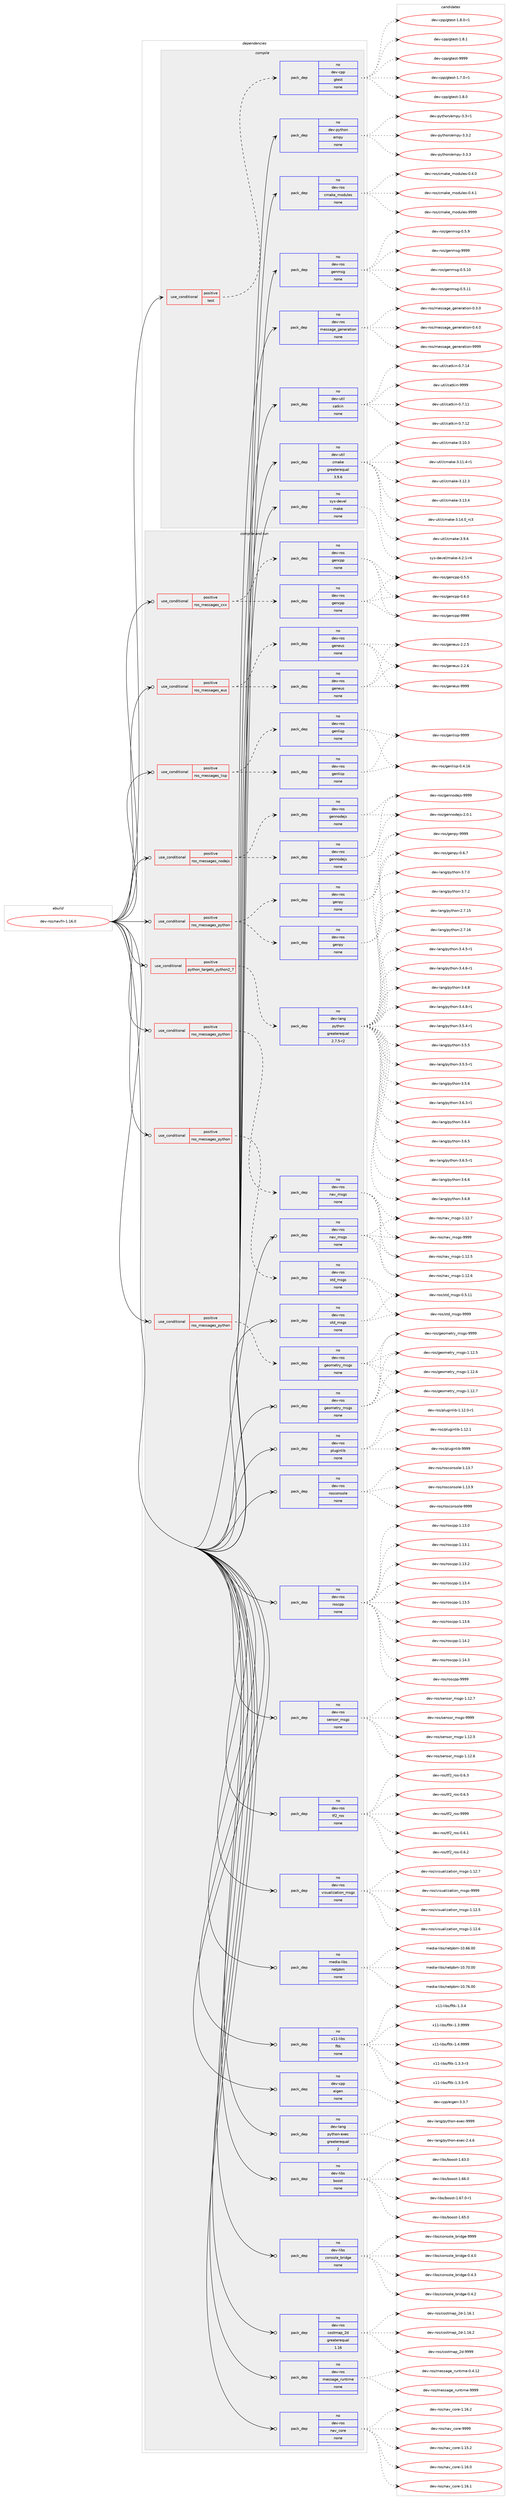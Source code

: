 digraph prolog {

# *************
# Graph options
# *************

newrank=true;
concentrate=true;
compound=true;
graph [rankdir=LR,fontname=Helvetica,fontsize=10,ranksep=1.5];#, ranksep=2.5, nodesep=0.2];
edge  [arrowhead=vee];
node  [fontname=Helvetica,fontsize=10];

# **********
# The ebuild
# **********

subgraph cluster_leftcol {
color=gray;
rank=same;
label=<<i>ebuild</i>>;
id [label="dev-ros/navfn-1.16.0", color=red, width=4, href="../dev-ros/navfn-1.16.0.svg"];
}

# ****************
# The dependencies
# ****************

subgraph cluster_midcol {
color=gray;
label=<<i>dependencies</i>>;
subgraph cluster_compile {
fillcolor="#eeeeee";
style=filled;
label=<<i>compile</i>>;
subgraph cond389137 {
dependency1460436 [label=<<TABLE BORDER="0" CELLBORDER="1" CELLSPACING="0" CELLPADDING="4"><TR><TD ROWSPAN="3" CELLPADDING="10">use_conditional</TD></TR><TR><TD>positive</TD></TR><TR><TD>test</TD></TR></TABLE>>, shape=none, color=red];
subgraph pack1047909 {
dependency1460437 [label=<<TABLE BORDER="0" CELLBORDER="1" CELLSPACING="0" CELLPADDING="4" WIDTH="220"><TR><TD ROWSPAN="6" CELLPADDING="30">pack_dep</TD></TR><TR><TD WIDTH="110">no</TD></TR><TR><TD>dev-cpp</TD></TR><TR><TD>gtest</TD></TR><TR><TD>none</TD></TR><TR><TD></TD></TR></TABLE>>, shape=none, color=blue];
}
dependency1460436:e -> dependency1460437:w [weight=20,style="dashed",arrowhead="vee"];
}
id:e -> dependency1460436:w [weight=20,style="solid",arrowhead="vee"];
subgraph pack1047910 {
dependency1460438 [label=<<TABLE BORDER="0" CELLBORDER="1" CELLSPACING="0" CELLPADDING="4" WIDTH="220"><TR><TD ROWSPAN="6" CELLPADDING="30">pack_dep</TD></TR><TR><TD WIDTH="110">no</TD></TR><TR><TD>dev-python</TD></TR><TR><TD>empy</TD></TR><TR><TD>none</TD></TR><TR><TD></TD></TR></TABLE>>, shape=none, color=blue];
}
id:e -> dependency1460438:w [weight=20,style="solid",arrowhead="vee"];
subgraph pack1047911 {
dependency1460439 [label=<<TABLE BORDER="0" CELLBORDER="1" CELLSPACING="0" CELLPADDING="4" WIDTH="220"><TR><TD ROWSPAN="6" CELLPADDING="30">pack_dep</TD></TR><TR><TD WIDTH="110">no</TD></TR><TR><TD>dev-ros</TD></TR><TR><TD>cmake_modules</TD></TR><TR><TD>none</TD></TR><TR><TD></TD></TR></TABLE>>, shape=none, color=blue];
}
id:e -> dependency1460439:w [weight=20,style="solid",arrowhead="vee"];
subgraph pack1047912 {
dependency1460440 [label=<<TABLE BORDER="0" CELLBORDER="1" CELLSPACING="0" CELLPADDING="4" WIDTH="220"><TR><TD ROWSPAN="6" CELLPADDING="30">pack_dep</TD></TR><TR><TD WIDTH="110">no</TD></TR><TR><TD>dev-ros</TD></TR><TR><TD>genmsg</TD></TR><TR><TD>none</TD></TR><TR><TD></TD></TR></TABLE>>, shape=none, color=blue];
}
id:e -> dependency1460440:w [weight=20,style="solid",arrowhead="vee"];
subgraph pack1047913 {
dependency1460441 [label=<<TABLE BORDER="0" CELLBORDER="1" CELLSPACING="0" CELLPADDING="4" WIDTH="220"><TR><TD ROWSPAN="6" CELLPADDING="30">pack_dep</TD></TR><TR><TD WIDTH="110">no</TD></TR><TR><TD>dev-ros</TD></TR><TR><TD>message_generation</TD></TR><TR><TD>none</TD></TR><TR><TD></TD></TR></TABLE>>, shape=none, color=blue];
}
id:e -> dependency1460441:w [weight=20,style="solid",arrowhead="vee"];
subgraph pack1047914 {
dependency1460442 [label=<<TABLE BORDER="0" CELLBORDER="1" CELLSPACING="0" CELLPADDING="4" WIDTH="220"><TR><TD ROWSPAN="6" CELLPADDING="30">pack_dep</TD></TR><TR><TD WIDTH="110">no</TD></TR><TR><TD>dev-util</TD></TR><TR><TD>catkin</TD></TR><TR><TD>none</TD></TR><TR><TD></TD></TR></TABLE>>, shape=none, color=blue];
}
id:e -> dependency1460442:w [weight=20,style="solid",arrowhead="vee"];
subgraph pack1047915 {
dependency1460443 [label=<<TABLE BORDER="0" CELLBORDER="1" CELLSPACING="0" CELLPADDING="4" WIDTH="220"><TR><TD ROWSPAN="6" CELLPADDING="30">pack_dep</TD></TR><TR><TD WIDTH="110">no</TD></TR><TR><TD>dev-util</TD></TR><TR><TD>cmake</TD></TR><TR><TD>greaterequal</TD></TR><TR><TD>3.9.6</TD></TR></TABLE>>, shape=none, color=blue];
}
id:e -> dependency1460443:w [weight=20,style="solid",arrowhead="vee"];
subgraph pack1047916 {
dependency1460444 [label=<<TABLE BORDER="0" CELLBORDER="1" CELLSPACING="0" CELLPADDING="4" WIDTH="220"><TR><TD ROWSPAN="6" CELLPADDING="30">pack_dep</TD></TR><TR><TD WIDTH="110">no</TD></TR><TR><TD>sys-devel</TD></TR><TR><TD>make</TD></TR><TR><TD>none</TD></TR><TR><TD></TD></TR></TABLE>>, shape=none, color=blue];
}
id:e -> dependency1460444:w [weight=20,style="solid",arrowhead="vee"];
}
subgraph cluster_compileandrun {
fillcolor="#eeeeee";
style=filled;
label=<<i>compile and run</i>>;
subgraph cond389138 {
dependency1460445 [label=<<TABLE BORDER="0" CELLBORDER="1" CELLSPACING="0" CELLPADDING="4"><TR><TD ROWSPAN="3" CELLPADDING="10">use_conditional</TD></TR><TR><TD>positive</TD></TR><TR><TD>python_targets_python2_7</TD></TR></TABLE>>, shape=none, color=red];
subgraph pack1047917 {
dependency1460446 [label=<<TABLE BORDER="0" CELLBORDER="1" CELLSPACING="0" CELLPADDING="4" WIDTH="220"><TR><TD ROWSPAN="6" CELLPADDING="30">pack_dep</TD></TR><TR><TD WIDTH="110">no</TD></TR><TR><TD>dev-lang</TD></TR><TR><TD>python</TD></TR><TR><TD>greaterequal</TD></TR><TR><TD>2.7.5-r2</TD></TR></TABLE>>, shape=none, color=blue];
}
dependency1460445:e -> dependency1460446:w [weight=20,style="dashed",arrowhead="vee"];
}
id:e -> dependency1460445:w [weight=20,style="solid",arrowhead="odotvee"];
subgraph cond389139 {
dependency1460447 [label=<<TABLE BORDER="0" CELLBORDER="1" CELLSPACING="0" CELLPADDING="4"><TR><TD ROWSPAN="3" CELLPADDING="10">use_conditional</TD></TR><TR><TD>positive</TD></TR><TR><TD>ros_messages_cxx</TD></TR></TABLE>>, shape=none, color=red];
subgraph pack1047918 {
dependency1460448 [label=<<TABLE BORDER="0" CELLBORDER="1" CELLSPACING="0" CELLPADDING="4" WIDTH="220"><TR><TD ROWSPAN="6" CELLPADDING="30">pack_dep</TD></TR><TR><TD WIDTH="110">no</TD></TR><TR><TD>dev-ros</TD></TR><TR><TD>gencpp</TD></TR><TR><TD>none</TD></TR><TR><TD></TD></TR></TABLE>>, shape=none, color=blue];
}
dependency1460447:e -> dependency1460448:w [weight=20,style="dashed",arrowhead="vee"];
subgraph pack1047919 {
dependency1460449 [label=<<TABLE BORDER="0" CELLBORDER="1" CELLSPACING="0" CELLPADDING="4" WIDTH="220"><TR><TD ROWSPAN="6" CELLPADDING="30">pack_dep</TD></TR><TR><TD WIDTH="110">no</TD></TR><TR><TD>dev-ros</TD></TR><TR><TD>gencpp</TD></TR><TR><TD>none</TD></TR><TR><TD></TD></TR></TABLE>>, shape=none, color=blue];
}
dependency1460447:e -> dependency1460449:w [weight=20,style="dashed",arrowhead="vee"];
}
id:e -> dependency1460447:w [weight=20,style="solid",arrowhead="odotvee"];
subgraph cond389140 {
dependency1460450 [label=<<TABLE BORDER="0" CELLBORDER="1" CELLSPACING="0" CELLPADDING="4"><TR><TD ROWSPAN="3" CELLPADDING="10">use_conditional</TD></TR><TR><TD>positive</TD></TR><TR><TD>ros_messages_eus</TD></TR></TABLE>>, shape=none, color=red];
subgraph pack1047920 {
dependency1460451 [label=<<TABLE BORDER="0" CELLBORDER="1" CELLSPACING="0" CELLPADDING="4" WIDTH="220"><TR><TD ROWSPAN="6" CELLPADDING="30">pack_dep</TD></TR><TR><TD WIDTH="110">no</TD></TR><TR><TD>dev-ros</TD></TR><TR><TD>geneus</TD></TR><TR><TD>none</TD></TR><TR><TD></TD></TR></TABLE>>, shape=none, color=blue];
}
dependency1460450:e -> dependency1460451:w [weight=20,style="dashed",arrowhead="vee"];
subgraph pack1047921 {
dependency1460452 [label=<<TABLE BORDER="0" CELLBORDER="1" CELLSPACING="0" CELLPADDING="4" WIDTH="220"><TR><TD ROWSPAN="6" CELLPADDING="30">pack_dep</TD></TR><TR><TD WIDTH="110">no</TD></TR><TR><TD>dev-ros</TD></TR><TR><TD>geneus</TD></TR><TR><TD>none</TD></TR><TR><TD></TD></TR></TABLE>>, shape=none, color=blue];
}
dependency1460450:e -> dependency1460452:w [weight=20,style="dashed",arrowhead="vee"];
}
id:e -> dependency1460450:w [weight=20,style="solid",arrowhead="odotvee"];
subgraph cond389141 {
dependency1460453 [label=<<TABLE BORDER="0" CELLBORDER="1" CELLSPACING="0" CELLPADDING="4"><TR><TD ROWSPAN="3" CELLPADDING="10">use_conditional</TD></TR><TR><TD>positive</TD></TR><TR><TD>ros_messages_lisp</TD></TR></TABLE>>, shape=none, color=red];
subgraph pack1047922 {
dependency1460454 [label=<<TABLE BORDER="0" CELLBORDER="1" CELLSPACING="0" CELLPADDING="4" WIDTH="220"><TR><TD ROWSPAN="6" CELLPADDING="30">pack_dep</TD></TR><TR><TD WIDTH="110">no</TD></TR><TR><TD>dev-ros</TD></TR><TR><TD>genlisp</TD></TR><TR><TD>none</TD></TR><TR><TD></TD></TR></TABLE>>, shape=none, color=blue];
}
dependency1460453:e -> dependency1460454:w [weight=20,style="dashed",arrowhead="vee"];
subgraph pack1047923 {
dependency1460455 [label=<<TABLE BORDER="0" CELLBORDER="1" CELLSPACING="0" CELLPADDING="4" WIDTH="220"><TR><TD ROWSPAN="6" CELLPADDING="30">pack_dep</TD></TR><TR><TD WIDTH="110">no</TD></TR><TR><TD>dev-ros</TD></TR><TR><TD>genlisp</TD></TR><TR><TD>none</TD></TR><TR><TD></TD></TR></TABLE>>, shape=none, color=blue];
}
dependency1460453:e -> dependency1460455:w [weight=20,style="dashed",arrowhead="vee"];
}
id:e -> dependency1460453:w [weight=20,style="solid",arrowhead="odotvee"];
subgraph cond389142 {
dependency1460456 [label=<<TABLE BORDER="0" CELLBORDER="1" CELLSPACING="0" CELLPADDING="4"><TR><TD ROWSPAN="3" CELLPADDING="10">use_conditional</TD></TR><TR><TD>positive</TD></TR><TR><TD>ros_messages_nodejs</TD></TR></TABLE>>, shape=none, color=red];
subgraph pack1047924 {
dependency1460457 [label=<<TABLE BORDER="0" CELLBORDER="1" CELLSPACING="0" CELLPADDING="4" WIDTH="220"><TR><TD ROWSPAN="6" CELLPADDING="30">pack_dep</TD></TR><TR><TD WIDTH="110">no</TD></TR><TR><TD>dev-ros</TD></TR><TR><TD>gennodejs</TD></TR><TR><TD>none</TD></TR><TR><TD></TD></TR></TABLE>>, shape=none, color=blue];
}
dependency1460456:e -> dependency1460457:w [weight=20,style="dashed",arrowhead="vee"];
subgraph pack1047925 {
dependency1460458 [label=<<TABLE BORDER="0" CELLBORDER="1" CELLSPACING="0" CELLPADDING="4" WIDTH="220"><TR><TD ROWSPAN="6" CELLPADDING="30">pack_dep</TD></TR><TR><TD WIDTH="110">no</TD></TR><TR><TD>dev-ros</TD></TR><TR><TD>gennodejs</TD></TR><TR><TD>none</TD></TR><TR><TD></TD></TR></TABLE>>, shape=none, color=blue];
}
dependency1460456:e -> dependency1460458:w [weight=20,style="dashed",arrowhead="vee"];
}
id:e -> dependency1460456:w [weight=20,style="solid",arrowhead="odotvee"];
subgraph cond389143 {
dependency1460459 [label=<<TABLE BORDER="0" CELLBORDER="1" CELLSPACING="0" CELLPADDING="4"><TR><TD ROWSPAN="3" CELLPADDING="10">use_conditional</TD></TR><TR><TD>positive</TD></TR><TR><TD>ros_messages_python</TD></TR></TABLE>>, shape=none, color=red];
subgraph pack1047926 {
dependency1460460 [label=<<TABLE BORDER="0" CELLBORDER="1" CELLSPACING="0" CELLPADDING="4" WIDTH="220"><TR><TD ROWSPAN="6" CELLPADDING="30">pack_dep</TD></TR><TR><TD WIDTH="110">no</TD></TR><TR><TD>dev-ros</TD></TR><TR><TD>genpy</TD></TR><TR><TD>none</TD></TR><TR><TD></TD></TR></TABLE>>, shape=none, color=blue];
}
dependency1460459:e -> dependency1460460:w [weight=20,style="dashed",arrowhead="vee"];
subgraph pack1047927 {
dependency1460461 [label=<<TABLE BORDER="0" CELLBORDER="1" CELLSPACING="0" CELLPADDING="4" WIDTH="220"><TR><TD ROWSPAN="6" CELLPADDING="30">pack_dep</TD></TR><TR><TD WIDTH="110">no</TD></TR><TR><TD>dev-ros</TD></TR><TR><TD>genpy</TD></TR><TR><TD>none</TD></TR><TR><TD></TD></TR></TABLE>>, shape=none, color=blue];
}
dependency1460459:e -> dependency1460461:w [weight=20,style="dashed",arrowhead="vee"];
}
id:e -> dependency1460459:w [weight=20,style="solid",arrowhead="odotvee"];
subgraph cond389144 {
dependency1460462 [label=<<TABLE BORDER="0" CELLBORDER="1" CELLSPACING="0" CELLPADDING="4"><TR><TD ROWSPAN="3" CELLPADDING="10">use_conditional</TD></TR><TR><TD>positive</TD></TR><TR><TD>ros_messages_python</TD></TR></TABLE>>, shape=none, color=red];
subgraph pack1047928 {
dependency1460463 [label=<<TABLE BORDER="0" CELLBORDER="1" CELLSPACING="0" CELLPADDING="4" WIDTH="220"><TR><TD ROWSPAN="6" CELLPADDING="30">pack_dep</TD></TR><TR><TD WIDTH="110">no</TD></TR><TR><TD>dev-ros</TD></TR><TR><TD>geometry_msgs</TD></TR><TR><TD>none</TD></TR><TR><TD></TD></TR></TABLE>>, shape=none, color=blue];
}
dependency1460462:e -> dependency1460463:w [weight=20,style="dashed",arrowhead="vee"];
}
id:e -> dependency1460462:w [weight=20,style="solid",arrowhead="odotvee"];
subgraph cond389145 {
dependency1460464 [label=<<TABLE BORDER="0" CELLBORDER="1" CELLSPACING="0" CELLPADDING="4"><TR><TD ROWSPAN="3" CELLPADDING="10">use_conditional</TD></TR><TR><TD>positive</TD></TR><TR><TD>ros_messages_python</TD></TR></TABLE>>, shape=none, color=red];
subgraph pack1047929 {
dependency1460465 [label=<<TABLE BORDER="0" CELLBORDER="1" CELLSPACING="0" CELLPADDING="4" WIDTH="220"><TR><TD ROWSPAN="6" CELLPADDING="30">pack_dep</TD></TR><TR><TD WIDTH="110">no</TD></TR><TR><TD>dev-ros</TD></TR><TR><TD>nav_msgs</TD></TR><TR><TD>none</TD></TR><TR><TD></TD></TR></TABLE>>, shape=none, color=blue];
}
dependency1460464:e -> dependency1460465:w [weight=20,style="dashed",arrowhead="vee"];
}
id:e -> dependency1460464:w [weight=20,style="solid",arrowhead="odotvee"];
subgraph cond389146 {
dependency1460466 [label=<<TABLE BORDER="0" CELLBORDER="1" CELLSPACING="0" CELLPADDING="4"><TR><TD ROWSPAN="3" CELLPADDING="10">use_conditional</TD></TR><TR><TD>positive</TD></TR><TR><TD>ros_messages_python</TD></TR></TABLE>>, shape=none, color=red];
subgraph pack1047930 {
dependency1460467 [label=<<TABLE BORDER="0" CELLBORDER="1" CELLSPACING="0" CELLPADDING="4" WIDTH="220"><TR><TD ROWSPAN="6" CELLPADDING="30">pack_dep</TD></TR><TR><TD WIDTH="110">no</TD></TR><TR><TD>dev-ros</TD></TR><TR><TD>std_msgs</TD></TR><TR><TD>none</TD></TR><TR><TD></TD></TR></TABLE>>, shape=none, color=blue];
}
dependency1460466:e -> dependency1460467:w [weight=20,style="dashed",arrowhead="vee"];
}
id:e -> dependency1460466:w [weight=20,style="solid",arrowhead="odotvee"];
subgraph pack1047931 {
dependency1460468 [label=<<TABLE BORDER="0" CELLBORDER="1" CELLSPACING="0" CELLPADDING="4" WIDTH="220"><TR><TD ROWSPAN="6" CELLPADDING="30">pack_dep</TD></TR><TR><TD WIDTH="110">no</TD></TR><TR><TD>dev-cpp</TD></TR><TR><TD>eigen</TD></TR><TR><TD>none</TD></TR><TR><TD></TD></TR></TABLE>>, shape=none, color=blue];
}
id:e -> dependency1460468:w [weight=20,style="solid",arrowhead="odotvee"];
subgraph pack1047932 {
dependency1460469 [label=<<TABLE BORDER="0" CELLBORDER="1" CELLSPACING="0" CELLPADDING="4" WIDTH="220"><TR><TD ROWSPAN="6" CELLPADDING="30">pack_dep</TD></TR><TR><TD WIDTH="110">no</TD></TR><TR><TD>dev-lang</TD></TR><TR><TD>python-exec</TD></TR><TR><TD>greaterequal</TD></TR><TR><TD>2</TD></TR></TABLE>>, shape=none, color=blue];
}
id:e -> dependency1460469:w [weight=20,style="solid",arrowhead="odotvee"];
subgraph pack1047933 {
dependency1460470 [label=<<TABLE BORDER="0" CELLBORDER="1" CELLSPACING="0" CELLPADDING="4" WIDTH="220"><TR><TD ROWSPAN="6" CELLPADDING="30">pack_dep</TD></TR><TR><TD WIDTH="110">no</TD></TR><TR><TD>dev-libs</TD></TR><TR><TD>boost</TD></TR><TR><TD>none</TD></TR><TR><TD></TD></TR></TABLE>>, shape=none, color=blue];
}
id:e -> dependency1460470:w [weight=20,style="solid",arrowhead="odotvee"];
subgraph pack1047934 {
dependency1460471 [label=<<TABLE BORDER="0" CELLBORDER="1" CELLSPACING="0" CELLPADDING="4" WIDTH="220"><TR><TD ROWSPAN="6" CELLPADDING="30">pack_dep</TD></TR><TR><TD WIDTH="110">no</TD></TR><TR><TD>dev-libs</TD></TR><TR><TD>console_bridge</TD></TR><TR><TD>none</TD></TR><TR><TD></TD></TR></TABLE>>, shape=none, color=blue];
}
id:e -> dependency1460471:w [weight=20,style="solid",arrowhead="odotvee"];
subgraph pack1047935 {
dependency1460472 [label=<<TABLE BORDER="0" CELLBORDER="1" CELLSPACING="0" CELLPADDING="4" WIDTH="220"><TR><TD ROWSPAN="6" CELLPADDING="30">pack_dep</TD></TR><TR><TD WIDTH="110">no</TD></TR><TR><TD>dev-ros</TD></TR><TR><TD>costmap_2d</TD></TR><TR><TD>greaterequal</TD></TR><TR><TD>1.16</TD></TR></TABLE>>, shape=none, color=blue];
}
id:e -> dependency1460472:w [weight=20,style="solid",arrowhead="odotvee"];
subgraph pack1047936 {
dependency1460473 [label=<<TABLE BORDER="0" CELLBORDER="1" CELLSPACING="0" CELLPADDING="4" WIDTH="220"><TR><TD ROWSPAN="6" CELLPADDING="30">pack_dep</TD></TR><TR><TD WIDTH="110">no</TD></TR><TR><TD>dev-ros</TD></TR><TR><TD>geometry_msgs</TD></TR><TR><TD>none</TD></TR><TR><TD></TD></TR></TABLE>>, shape=none, color=blue];
}
id:e -> dependency1460473:w [weight=20,style="solid",arrowhead="odotvee"];
subgraph pack1047937 {
dependency1460474 [label=<<TABLE BORDER="0" CELLBORDER="1" CELLSPACING="0" CELLPADDING="4" WIDTH="220"><TR><TD ROWSPAN="6" CELLPADDING="30">pack_dep</TD></TR><TR><TD WIDTH="110">no</TD></TR><TR><TD>dev-ros</TD></TR><TR><TD>message_runtime</TD></TR><TR><TD>none</TD></TR><TR><TD></TD></TR></TABLE>>, shape=none, color=blue];
}
id:e -> dependency1460474:w [weight=20,style="solid",arrowhead="odotvee"];
subgraph pack1047938 {
dependency1460475 [label=<<TABLE BORDER="0" CELLBORDER="1" CELLSPACING="0" CELLPADDING="4" WIDTH="220"><TR><TD ROWSPAN="6" CELLPADDING="30">pack_dep</TD></TR><TR><TD WIDTH="110">no</TD></TR><TR><TD>dev-ros</TD></TR><TR><TD>nav_core</TD></TR><TR><TD>none</TD></TR><TR><TD></TD></TR></TABLE>>, shape=none, color=blue];
}
id:e -> dependency1460475:w [weight=20,style="solid",arrowhead="odotvee"];
subgraph pack1047939 {
dependency1460476 [label=<<TABLE BORDER="0" CELLBORDER="1" CELLSPACING="0" CELLPADDING="4" WIDTH="220"><TR><TD ROWSPAN="6" CELLPADDING="30">pack_dep</TD></TR><TR><TD WIDTH="110">no</TD></TR><TR><TD>dev-ros</TD></TR><TR><TD>nav_msgs</TD></TR><TR><TD>none</TD></TR><TR><TD></TD></TR></TABLE>>, shape=none, color=blue];
}
id:e -> dependency1460476:w [weight=20,style="solid",arrowhead="odotvee"];
subgraph pack1047940 {
dependency1460477 [label=<<TABLE BORDER="0" CELLBORDER="1" CELLSPACING="0" CELLPADDING="4" WIDTH="220"><TR><TD ROWSPAN="6" CELLPADDING="30">pack_dep</TD></TR><TR><TD WIDTH="110">no</TD></TR><TR><TD>dev-ros</TD></TR><TR><TD>pluginlib</TD></TR><TR><TD>none</TD></TR><TR><TD></TD></TR></TABLE>>, shape=none, color=blue];
}
id:e -> dependency1460477:w [weight=20,style="solid",arrowhead="odotvee"];
subgraph pack1047941 {
dependency1460478 [label=<<TABLE BORDER="0" CELLBORDER="1" CELLSPACING="0" CELLPADDING="4" WIDTH="220"><TR><TD ROWSPAN="6" CELLPADDING="30">pack_dep</TD></TR><TR><TD WIDTH="110">no</TD></TR><TR><TD>dev-ros</TD></TR><TR><TD>rosconsole</TD></TR><TR><TD>none</TD></TR><TR><TD></TD></TR></TABLE>>, shape=none, color=blue];
}
id:e -> dependency1460478:w [weight=20,style="solid",arrowhead="odotvee"];
subgraph pack1047942 {
dependency1460479 [label=<<TABLE BORDER="0" CELLBORDER="1" CELLSPACING="0" CELLPADDING="4" WIDTH="220"><TR><TD ROWSPAN="6" CELLPADDING="30">pack_dep</TD></TR><TR><TD WIDTH="110">no</TD></TR><TR><TD>dev-ros</TD></TR><TR><TD>roscpp</TD></TR><TR><TD>none</TD></TR><TR><TD></TD></TR></TABLE>>, shape=none, color=blue];
}
id:e -> dependency1460479:w [weight=20,style="solid",arrowhead="odotvee"];
subgraph pack1047943 {
dependency1460480 [label=<<TABLE BORDER="0" CELLBORDER="1" CELLSPACING="0" CELLPADDING="4" WIDTH="220"><TR><TD ROWSPAN="6" CELLPADDING="30">pack_dep</TD></TR><TR><TD WIDTH="110">no</TD></TR><TR><TD>dev-ros</TD></TR><TR><TD>sensor_msgs</TD></TR><TR><TD>none</TD></TR><TR><TD></TD></TR></TABLE>>, shape=none, color=blue];
}
id:e -> dependency1460480:w [weight=20,style="solid",arrowhead="odotvee"];
subgraph pack1047944 {
dependency1460481 [label=<<TABLE BORDER="0" CELLBORDER="1" CELLSPACING="0" CELLPADDING="4" WIDTH="220"><TR><TD ROWSPAN="6" CELLPADDING="30">pack_dep</TD></TR><TR><TD WIDTH="110">no</TD></TR><TR><TD>dev-ros</TD></TR><TR><TD>std_msgs</TD></TR><TR><TD>none</TD></TR><TR><TD></TD></TR></TABLE>>, shape=none, color=blue];
}
id:e -> dependency1460481:w [weight=20,style="solid",arrowhead="odotvee"];
subgraph pack1047945 {
dependency1460482 [label=<<TABLE BORDER="0" CELLBORDER="1" CELLSPACING="0" CELLPADDING="4" WIDTH="220"><TR><TD ROWSPAN="6" CELLPADDING="30">pack_dep</TD></TR><TR><TD WIDTH="110">no</TD></TR><TR><TD>dev-ros</TD></TR><TR><TD>tf2_ros</TD></TR><TR><TD>none</TD></TR><TR><TD></TD></TR></TABLE>>, shape=none, color=blue];
}
id:e -> dependency1460482:w [weight=20,style="solid",arrowhead="odotvee"];
subgraph pack1047946 {
dependency1460483 [label=<<TABLE BORDER="0" CELLBORDER="1" CELLSPACING="0" CELLPADDING="4" WIDTH="220"><TR><TD ROWSPAN="6" CELLPADDING="30">pack_dep</TD></TR><TR><TD WIDTH="110">no</TD></TR><TR><TD>dev-ros</TD></TR><TR><TD>visualization_msgs</TD></TR><TR><TD>none</TD></TR><TR><TD></TD></TR></TABLE>>, shape=none, color=blue];
}
id:e -> dependency1460483:w [weight=20,style="solid",arrowhead="odotvee"];
subgraph pack1047947 {
dependency1460484 [label=<<TABLE BORDER="0" CELLBORDER="1" CELLSPACING="0" CELLPADDING="4" WIDTH="220"><TR><TD ROWSPAN="6" CELLPADDING="30">pack_dep</TD></TR><TR><TD WIDTH="110">no</TD></TR><TR><TD>media-libs</TD></TR><TR><TD>netpbm</TD></TR><TR><TD>none</TD></TR><TR><TD></TD></TR></TABLE>>, shape=none, color=blue];
}
id:e -> dependency1460484:w [weight=20,style="solid",arrowhead="odotvee"];
subgraph pack1047948 {
dependency1460485 [label=<<TABLE BORDER="0" CELLBORDER="1" CELLSPACING="0" CELLPADDING="4" WIDTH="220"><TR><TD ROWSPAN="6" CELLPADDING="30">pack_dep</TD></TR><TR><TD WIDTH="110">no</TD></TR><TR><TD>x11-libs</TD></TR><TR><TD>fltk</TD></TR><TR><TD>none</TD></TR><TR><TD></TD></TR></TABLE>>, shape=none, color=blue];
}
id:e -> dependency1460485:w [weight=20,style="solid",arrowhead="odotvee"];
}
subgraph cluster_run {
fillcolor="#eeeeee";
style=filled;
label=<<i>run</i>>;
}
}

# **************
# The candidates
# **************

subgraph cluster_choices {
rank=same;
color=gray;
label=<<i>candidates</i>>;

subgraph choice1047909 {
color=black;
nodesep=1;
choice1001011184599112112471031161011151164549465546484511449 [label="dev-cpp/gtest-1.7.0-r1", color=red, width=4,href="../dev-cpp/gtest-1.7.0-r1.svg"];
choice100101118459911211247103116101115116454946564648 [label="dev-cpp/gtest-1.8.0", color=red, width=4,href="../dev-cpp/gtest-1.8.0.svg"];
choice1001011184599112112471031161011151164549465646484511449 [label="dev-cpp/gtest-1.8.0-r1", color=red, width=4,href="../dev-cpp/gtest-1.8.0-r1.svg"];
choice100101118459911211247103116101115116454946564649 [label="dev-cpp/gtest-1.8.1", color=red, width=4,href="../dev-cpp/gtest-1.8.1.svg"];
choice1001011184599112112471031161011151164557575757 [label="dev-cpp/gtest-9999", color=red, width=4,href="../dev-cpp/gtest-9999.svg"];
dependency1460437:e -> choice1001011184599112112471031161011151164549465546484511449:w [style=dotted,weight="100"];
dependency1460437:e -> choice100101118459911211247103116101115116454946564648:w [style=dotted,weight="100"];
dependency1460437:e -> choice1001011184599112112471031161011151164549465646484511449:w [style=dotted,weight="100"];
dependency1460437:e -> choice100101118459911211247103116101115116454946564649:w [style=dotted,weight="100"];
dependency1460437:e -> choice1001011184599112112471031161011151164557575757:w [style=dotted,weight="100"];
}
subgraph choice1047910 {
color=black;
nodesep=1;
choice1001011184511212111610411111047101109112121455146514511449 [label="dev-python/empy-3.3-r1", color=red, width=4,href="../dev-python/empy-3.3-r1.svg"];
choice1001011184511212111610411111047101109112121455146514650 [label="dev-python/empy-3.3.2", color=red, width=4,href="../dev-python/empy-3.3.2.svg"];
choice1001011184511212111610411111047101109112121455146514651 [label="dev-python/empy-3.3.3", color=red, width=4,href="../dev-python/empy-3.3.3.svg"];
dependency1460438:e -> choice1001011184511212111610411111047101109112121455146514511449:w [style=dotted,weight="100"];
dependency1460438:e -> choice1001011184511212111610411111047101109112121455146514650:w [style=dotted,weight="100"];
dependency1460438:e -> choice1001011184511212111610411111047101109112121455146514651:w [style=dotted,weight="100"];
}
subgraph choice1047911 {
color=black;
nodesep=1;
choice1001011184511411111547991099710710195109111100117108101115454846524648 [label="dev-ros/cmake_modules-0.4.0", color=red, width=4,href="../dev-ros/cmake_modules-0.4.0.svg"];
choice1001011184511411111547991099710710195109111100117108101115454846524649 [label="dev-ros/cmake_modules-0.4.1", color=red, width=4,href="../dev-ros/cmake_modules-0.4.1.svg"];
choice10010111845114111115479910997107101951091111001171081011154557575757 [label="dev-ros/cmake_modules-9999", color=red, width=4,href="../dev-ros/cmake_modules-9999.svg"];
dependency1460439:e -> choice1001011184511411111547991099710710195109111100117108101115454846524648:w [style=dotted,weight="100"];
dependency1460439:e -> choice1001011184511411111547991099710710195109111100117108101115454846524649:w [style=dotted,weight="100"];
dependency1460439:e -> choice10010111845114111115479910997107101951091111001171081011154557575757:w [style=dotted,weight="100"];
}
subgraph choice1047912 {
color=black;
nodesep=1;
choice100101118451141111154710310111010911510345484653464948 [label="dev-ros/genmsg-0.5.10", color=red, width=4,href="../dev-ros/genmsg-0.5.10.svg"];
choice100101118451141111154710310111010911510345484653464949 [label="dev-ros/genmsg-0.5.11", color=red, width=4,href="../dev-ros/genmsg-0.5.11.svg"];
choice1001011184511411111547103101110109115103454846534657 [label="dev-ros/genmsg-0.5.9", color=red, width=4,href="../dev-ros/genmsg-0.5.9.svg"];
choice10010111845114111115471031011101091151034557575757 [label="dev-ros/genmsg-9999", color=red, width=4,href="../dev-ros/genmsg-9999.svg"];
dependency1460440:e -> choice100101118451141111154710310111010911510345484653464948:w [style=dotted,weight="100"];
dependency1460440:e -> choice100101118451141111154710310111010911510345484653464949:w [style=dotted,weight="100"];
dependency1460440:e -> choice1001011184511411111547103101110109115103454846534657:w [style=dotted,weight="100"];
dependency1460440:e -> choice10010111845114111115471031011101091151034557575757:w [style=dotted,weight="100"];
}
subgraph choice1047913 {
color=black;
nodesep=1;
choice1001011184511411111547109101115115971031019510310111010111497116105111110454846514648 [label="dev-ros/message_generation-0.3.0", color=red, width=4,href="../dev-ros/message_generation-0.3.0.svg"];
choice1001011184511411111547109101115115971031019510310111010111497116105111110454846524648 [label="dev-ros/message_generation-0.4.0", color=red, width=4,href="../dev-ros/message_generation-0.4.0.svg"];
choice10010111845114111115471091011151159710310195103101110101114971161051111104557575757 [label="dev-ros/message_generation-9999", color=red, width=4,href="../dev-ros/message_generation-9999.svg"];
dependency1460441:e -> choice1001011184511411111547109101115115971031019510310111010111497116105111110454846514648:w [style=dotted,weight="100"];
dependency1460441:e -> choice1001011184511411111547109101115115971031019510310111010111497116105111110454846524648:w [style=dotted,weight="100"];
dependency1460441:e -> choice10010111845114111115471091011151159710310195103101110101114971161051111104557575757:w [style=dotted,weight="100"];
}
subgraph choice1047914 {
color=black;
nodesep=1;
choice1001011184511711610510847999711610710511045484655464949 [label="dev-util/catkin-0.7.11", color=red, width=4,href="../dev-util/catkin-0.7.11.svg"];
choice1001011184511711610510847999711610710511045484655464950 [label="dev-util/catkin-0.7.12", color=red, width=4,href="../dev-util/catkin-0.7.12.svg"];
choice1001011184511711610510847999711610710511045484655464952 [label="dev-util/catkin-0.7.14", color=red, width=4,href="../dev-util/catkin-0.7.14.svg"];
choice100101118451171161051084799971161071051104557575757 [label="dev-util/catkin-9999", color=red, width=4,href="../dev-util/catkin-9999.svg"];
dependency1460442:e -> choice1001011184511711610510847999711610710511045484655464949:w [style=dotted,weight="100"];
dependency1460442:e -> choice1001011184511711610510847999711610710511045484655464950:w [style=dotted,weight="100"];
dependency1460442:e -> choice1001011184511711610510847999711610710511045484655464952:w [style=dotted,weight="100"];
dependency1460442:e -> choice100101118451171161051084799971161071051104557575757:w [style=dotted,weight="100"];
}
subgraph choice1047915 {
color=black;
nodesep=1;
choice1001011184511711610510847991099710710145514649484651 [label="dev-util/cmake-3.10.3", color=red, width=4,href="../dev-util/cmake-3.10.3.svg"];
choice10010111845117116105108479910997107101455146494946524511449 [label="dev-util/cmake-3.11.4-r1", color=red, width=4,href="../dev-util/cmake-3.11.4-r1.svg"];
choice1001011184511711610510847991099710710145514649504651 [label="dev-util/cmake-3.12.3", color=red, width=4,href="../dev-util/cmake-3.12.3.svg"];
choice1001011184511711610510847991099710710145514649514652 [label="dev-util/cmake-3.13.4", color=red, width=4,href="../dev-util/cmake-3.13.4.svg"];
choice1001011184511711610510847991099710710145514649524648951149951 [label="dev-util/cmake-3.14.0_rc3", color=red, width=4,href="../dev-util/cmake-3.14.0_rc3.svg"];
choice10010111845117116105108479910997107101455146574654 [label="dev-util/cmake-3.9.6", color=red, width=4,href="../dev-util/cmake-3.9.6.svg"];
dependency1460443:e -> choice1001011184511711610510847991099710710145514649484651:w [style=dotted,weight="100"];
dependency1460443:e -> choice10010111845117116105108479910997107101455146494946524511449:w [style=dotted,weight="100"];
dependency1460443:e -> choice1001011184511711610510847991099710710145514649504651:w [style=dotted,weight="100"];
dependency1460443:e -> choice1001011184511711610510847991099710710145514649514652:w [style=dotted,weight="100"];
dependency1460443:e -> choice1001011184511711610510847991099710710145514649524648951149951:w [style=dotted,weight="100"];
dependency1460443:e -> choice10010111845117116105108479910997107101455146574654:w [style=dotted,weight="100"];
}
subgraph choice1047916 {
color=black;
nodesep=1;
choice1151211154510010111810110847109971071014552465046494511452 [label="sys-devel/make-4.2.1-r4", color=red, width=4,href="../sys-devel/make-4.2.1-r4.svg"];
dependency1460444:e -> choice1151211154510010111810110847109971071014552465046494511452:w [style=dotted,weight="100"];
}
subgraph choice1047917 {
color=black;
nodesep=1;
choice10010111845108971101034711212111610411111045504655464953 [label="dev-lang/python-2.7.15", color=red, width=4,href="../dev-lang/python-2.7.15.svg"];
choice10010111845108971101034711212111610411111045504655464954 [label="dev-lang/python-2.7.16", color=red, width=4,href="../dev-lang/python-2.7.16.svg"];
choice1001011184510897110103471121211161041111104551465246534511449 [label="dev-lang/python-3.4.5-r1", color=red, width=4,href="../dev-lang/python-3.4.5-r1.svg"];
choice1001011184510897110103471121211161041111104551465246544511449 [label="dev-lang/python-3.4.6-r1", color=red, width=4,href="../dev-lang/python-3.4.6-r1.svg"];
choice100101118451089711010347112121116104111110455146524656 [label="dev-lang/python-3.4.8", color=red, width=4,href="../dev-lang/python-3.4.8.svg"];
choice1001011184510897110103471121211161041111104551465246564511449 [label="dev-lang/python-3.4.8-r1", color=red, width=4,href="../dev-lang/python-3.4.8-r1.svg"];
choice1001011184510897110103471121211161041111104551465346524511449 [label="dev-lang/python-3.5.4-r1", color=red, width=4,href="../dev-lang/python-3.5.4-r1.svg"];
choice100101118451089711010347112121116104111110455146534653 [label="dev-lang/python-3.5.5", color=red, width=4,href="../dev-lang/python-3.5.5.svg"];
choice1001011184510897110103471121211161041111104551465346534511449 [label="dev-lang/python-3.5.5-r1", color=red, width=4,href="../dev-lang/python-3.5.5-r1.svg"];
choice100101118451089711010347112121116104111110455146534654 [label="dev-lang/python-3.5.6", color=red, width=4,href="../dev-lang/python-3.5.6.svg"];
choice1001011184510897110103471121211161041111104551465446514511449 [label="dev-lang/python-3.6.3-r1", color=red, width=4,href="../dev-lang/python-3.6.3-r1.svg"];
choice100101118451089711010347112121116104111110455146544652 [label="dev-lang/python-3.6.4", color=red, width=4,href="../dev-lang/python-3.6.4.svg"];
choice100101118451089711010347112121116104111110455146544653 [label="dev-lang/python-3.6.5", color=red, width=4,href="../dev-lang/python-3.6.5.svg"];
choice1001011184510897110103471121211161041111104551465446534511449 [label="dev-lang/python-3.6.5-r1", color=red, width=4,href="../dev-lang/python-3.6.5-r1.svg"];
choice100101118451089711010347112121116104111110455146544654 [label="dev-lang/python-3.6.6", color=red, width=4,href="../dev-lang/python-3.6.6.svg"];
choice100101118451089711010347112121116104111110455146544656 [label="dev-lang/python-3.6.8", color=red, width=4,href="../dev-lang/python-3.6.8.svg"];
choice100101118451089711010347112121116104111110455146554648 [label="dev-lang/python-3.7.0", color=red, width=4,href="../dev-lang/python-3.7.0.svg"];
choice100101118451089711010347112121116104111110455146554650 [label="dev-lang/python-3.7.2", color=red, width=4,href="../dev-lang/python-3.7.2.svg"];
dependency1460446:e -> choice10010111845108971101034711212111610411111045504655464953:w [style=dotted,weight="100"];
dependency1460446:e -> choice10010111845108971101034711212111610411111045504655464954:w [style=dotted,weight="100"];
dependency1460446:e -> choice1001011184510897110103471121211161041111104551465246534511449:w [style=dotted,weight="100"];
dependency1460446:e -> choice1001011184510897110103471121211161041111104551465246544511449:w [style=dotted,weight="100"];
dependency1460446:e -> choice100101118451089711010347112121116104111110455146524656:w [style=dotted,weight="100"];
dependency1460446:e -> choice1001011184510897110103471121211161041111104551465246564511449:w [style=dotted,weight="100"];
dependency1460446:e -> choice1001011184510897110103471121211161041111104551465346524511449:w [style=dotted,weight="100"];
dependency1460446:e -> choice100101118451089711010347112121116104111110455146534653:w [style=dotted,weight="100"];
dependency1460446:e -> choice1001011184510897110103471121211161041111104551465346534511449:w [style=dotted,weight="100"];
dependency1460446:e -> choice100101118451089711010347112121116104111110455146534654:w [style=dotted,weight="100"];
dependency1460446:e -> choice1001011184510897110103471121211161041111104551465446514511449:w [style=dotted,weight="100"];
dependency1460446:e -> choice100101118451089711010347112121116104111110455146544652:w [style=dotted,weight="100"];
dependency1460446:e -> choice100101118451089711010347112121116104111110455146544653:w [style=dotted,weight="100"];
dependency1460446:e -> choice1001011184510897110103471121211161041111104551465446534511449:w [style=dotted,weight="100"];
dependency1460446:e -> choice100101118451089711010347112121116104111110455146544654:w [style=dotted,weight="100"];
dependency1460446:e -> choice100101118451089711010347112121116104111110455146544656:w [style=dotted,weight="100"];
dependency1460446:e -> choice100101118451089711010347112121116104111110455146554648:w [style=dotted,weight="100"];
dependency1460446:e -> choice100101118451089711010347112121116104111110455146554650:w [style=dotted,weight="100"];
}
subgraph choice1047918 {
color=black;
nodesep=1;
choice100101118451141111154710310111099112112454846534653 [label="dev-ros/gencpp-0.5.5", color=red, width=4,href="../dev-ros/gencpp-0.5.5.svg"];
choice100101118451141111154710310111099112112454846544648 [label="dev-ros/gencpp-0.6.0", color=red, width=4,href="../dev-ros/gencpp-0.6.0.svg"];
choice1001011184511411111547103101110991121124557575757 [label="dev-ros/gencpp-9999", color=red, width=4,href="../dev-ros/gencpp-9999.svg"];
dependency1460448:e -> choice100101118451141111154710310111099112112454846534653:w [style=dotted,weight="100"];
dependency1460448:e -> choice100101118451141111154710310111099112112454846544648:w [style=dotted,weight="100"];
dependency1460448:e -> choice1001011184511411111547103101110991121124557575757:w [style=dotted,weight="100"];
}
subgraph choice1047919 {
color=black;
nodesep=1;
choice100101118451141111154710310111099112112454846534653 [label="dev-ros/gencpp-0.5.5", color=red, width=4,href="../dev-ros/gencpp-0.5.5.svg"];
choice100101118451141111154710310111099112112454846544648 [label="dev-ros/gencpp-0.6.0", color=red, width=4,href="../dev-ros/gencpp-0.6.0.svg"];
choice1001011184511411111547103101110991121124557575757 [label="dev-ros/gencpp-9999", color=red, width=4,href="../dev-ros/gencpp-9999.svg"];
dependency1460449:e -> choice100101118451141111154710310111099112112454846534653:w [style=dotted,weight="100"];
dependency1460449:e -> choice100101118451141111154710310111099112112454846544648:w [style=dotted,weight="100"];
dependency1460449:e -> choice1001011184511411111547103101110991121124557575757:w [style=dotted,weight="100"];
}
subgraph choice1047920 {
color=black;
nodesep=1;
choice1001011184511411111547103101110101117115455046504653 [label="dev-ros/geneus-2.2.5", color=red, width=4,href="../dev-ros/geneus-2.2.5.svg"];
choice1001011184511411111547103101110101117115455046504654 [label="dev-ros/geneus-2.2.6", color=red, width=4,href="../dev-ros/geneus-2.2.6.svg"];
choice10010111845114111115471031011101011171154557575757 [label="dev-ros/geneus-9999", color=red, width=4,href="../dev-ros/geneus-9999.svg"];
dependency1460451:e -> choice1001011184511411111547103101110101117115455046504653:w [style=dotted,weight="100"];
dependency1460451:e -> choice1001011184511411111547103101110101117115455046504654:w [style=dotted,weight="100"];
dependency1460451:e -> choice10010111845114111115471031011101011171154557575757:w [style=dotted,weight="100"];
}
subgraph choice1047921 {
color=black;
nodesep=1;
choice1001011184511411111547103101110101117115455046504653 [label="dev-ros/geneus-2.2.5", color=red, width=4,href="../dev-ros/geneus-2.2.5.svg"];
choice1001011184511411111547103101110101117115455046504654 [label="dev-ros/geneus-2.2.6", color=red, width=4,href="../dev-ros/geneus-2.2.6.svg"];
choice10010111845114111115471031011101011171154557575757 [label="dev-ros/geneus-9999", color=red, width=4,href="../dev-ros/geneus-9999.svg"];
dependency1460452:e -> choice1001011184511411111547103101110101117115455046504653:w [style=dotted,weight="100"];
dependency1460452:e -> choice1001011184511411111547103101110101117115455046504654:w [style=dotted,weight="100"];
dependency1460452:e -> choice10010111845114111115471031011101011171154557575757:w [style=dotted,weight="100"];
}
subgraph choice1047922 {
color=black;
nodesep=1;
choice100101118451141111154710310111010810511511245484652464954 [label="dev-ros/genlisp-0.4.16", color=red, width=4,href="../dev-ros/genlisp-0.4.16.svg"];
choice10010111845114111115471031011101081051151124557575757 [label="dev-ros/genlisp-9999", color=red, width=4,href="../dev-ros/genlisp-9999.svg"];
dependency1460454:e -> choice100101118451141111154710310111010810511511245484652464954:w [style=dotted,weight="100"];
dependency1460454:e -> choice10010111845114111115471031011101081051151124557575757:w [style=dotted,weight="100"];
}
subgraph choice1047923 {
color=black;
nodesep=1;
choice100101118451141111154710310111010810511511245484652464954 [label="dev-ros/genlisp-0.4.16", color=red, width=4,href="../dev-ros/genlisp-0.4.16.svg"];
choice10010111845114111115471031011101081051151124557575757 [label="dev-ros/genlisp-9999", color=red, width=4,href="../dev-ros/genlisp-9999.svg"];
dependency1460455:e -> choice100101118451141111154710310111010810511511245484652464954:w [style=dotted,weight="100"];
dependency1460455:e -> choice10010111845114111115471031011101081051151124557575757:w [style=dotted,weight="100"];
}
subgraph choice1047924 {
color=black;
nodesep=1;
choice1001011184511411111547103101110110111100101106115455046484649 [label="dev-ros/gennodejs-2.0.1", color=red, width=4,href="../dev-ros/gennodejs-2.0.1.svg"];
choice10010111845114111115471031011101101111001011061154557575757 [label="dev-ros/gennodejs-9999", color=red, width=4,href="../dev-ros/gennodejs-9999.svg"];
dependency1460457:e -> choice1001011184511411111547103101110110111100101106115455046484649:w [style=dotted,weight="100"];
dependency1460457:e -> choice10010111845114111115471031011101101111001011061154557575757:w [style=dotted,weight="100"];
}
subgraph choice1047925 {
color=black;
nodesep=1;
choice1001011184511411111547103101110110111100101106115455046484649 [label="dev-ros/gennodejs-2.0.1", color=red, width=4,href="../dev-ros/gennodejs-2.0.1.svg"];
choice10010111845114111115471031011101101111001011061154557575757 [label="dev-ros/gennodejs-9999", color=red, width=4,href="../dev-ros/gennodejs-9999.svg"];
dependency1460458:e -> choice1001011184511411111547103101110110111100101106115455046484649:w [style=dotted,weight="100"];
dependency1460458:e -> choice10010111845114111115471031011101101111001011061154557575757:w [style=dotted,weight="100"];
}
subgraph choice1047926 {
color=black;
nodesep=1;
choice1001011184511411111547103101110112121454846544655 [label="dev-ros/genpy-0.6.7", color=red, width=4,href="../dev-ros/genpy-0.6.7.svg"];
choice10010111845114111115471031011101121214557575757 [label="dev-ros/genpy-9999", color=red, width=4,href="../dev-ros/genpy-9999.svg"];
dependency1460460:e -> choice1001011184511411111547103101110112121454846544655:w [style=dotted,weight="100"];
dependency1460460:e -> choice10010111845114111115471031011101121214557575757:w [style=dotted,weight="100"];
}
subgraph choice1047927 {
color=black;
nodesep=1;
choice1001011184511411111547103101110112121454846544655 [label="dev-ros/genpy-0.6.7", color=red, width=4,href="../dev-ros/genpy-0.6.7.svg"];
choice10010111845114111115471031011101121214557575757 [label="dev-ros/genpy-9999", color=red, width=4,href="../dev-ros/genpy-9999.svg"];
dependency1460461:e -> choice1001011184511411111547103101110112121454846544655:w [style=dotted,weight="100"];
dependency1460461:e -> choice10010111845114111115471031011101121214557575757:w [style=dotted,weight="100"];
}
subgraph choice1047928 {
color=black;
nodesep=1;
choice10010111845114111115471031011111091011161141219510911510311545494649504653 [label="dev-ros/geometry_msgs-1.12.5", color=red, width=4,href="../dev-ros/geometry_msgs-1.12.5.svg"];
choice10010111845114111115471031011111091011161141219510911510311545494649504654 [label="dev-ros/geometry_msgs-1.12.6", color=red, width=4,href="../dev-ros/geometry_msgs-1.12.6.svg"];
choice10010111845114111115471031011111091011161141219510911510311545494649504655 [label="dev-ros/geometry_msgs-1.12.7", color=red, width=4,href="../dev-ros/geometry_msgs-1.12.7.svg"];
choice1001011184511411111547103101111109101116114121951091151031154557575757 [label="dev-ros/geometry_msgs-9999", color=red, width=4,href="../dev-ros/geometry_msgs-9999.svg"];
dependency1460463:e -> choice10010111845114111115471031011111091011161141219510911510311545494649504653:w [style=dotted,weight="100"];
dependency1460463:e -> choice10010111845114111115471031011111091011161141219510911510311545494649504654:w [style=dotted,weight="100"];
dependency1460463:e -> choice10010111845114111115471031011111091011161141219510911510311545494649504655:w [style=dotted,weight="100"];
dependency1460463:e -> choice1001011184511411111547103101111109101116114121951091151031154557575757:w [style=dotted,weight="100"];
}
subgraph choice1047929 {
color=black;
nodesep=1;
choice1001011184511411111547110971189510911510311545494649504653 [label="dev-ros/nav_msgs-1.12.5", color=red, width=4,href="../dev-ros/nav_msgs-1.12.5.svg"];
choice1001011184511411111547110971189510911510311545494649504654 [label="dev-ros/nav_msgs-1.12.6", color=red, width=4,href="../dev-ros/nav_msgs-1.12.6.svg"];
choice1001011184511411111547110971189510911510311545494649504655 [label="dev-ros/nav_msgs-1.12.7", color=red, width=4,href="../dev-ros/nav_msgs-1.12.7.svg"];
choice100101118451141111154711097118951091151031154557575757 [label="dev-ros/nav_msgs-9999", color=red, width=4,href="../dev-ros/nav_msgs-9999.svg"];
dependency1460465:e -> choice1001011184511411111547110971189510911510311545494649504653:w [style=dotted,weight="100"];
dependency1460465:e -> choice1001011184511411111547110971189510911510311545494649504654:w [style=dotted,weight="100"];
dependency1460465:e -> choice1001011184511411111547110971189510911510311545494649504655:w [style=dotted,weight="100"];
dependency1460465:e -> choice100101118451141111154711097118951091151031154557575757:w [style=dotted,weight="100"];
}
subgraph choice1047930 {
color=black;
nodesep=1;
choice10010111845114111115471151161009510911510311545484653464949 [label="dev-ros/std_msgs-0.5.11", color=red, width=4,href="../dev-ros/std_msgs-0.5.11.svg"];
choice1001011184511411111547115116100951091151031154557575757 [label="dev-ros/std_msgs-9999", color=red, width=4,href="../dev-ros/std_msgs-9999.svg"];
dependency1460467:e -> choice10010111845114111115471151161009510911510311545484653464949:w [style=dotted,weight="100"];
dependency1460467:e -> choice1001011184511411111547115116100951091151031154557575757:w [style=dotted,weight="100"];
}
subgraph choice1047931 {
color=black;
nodesep=1;
choice100101118459911211247101105103101110455146514655 [label="dev-cpp/eigen-3.3.7", color=red, width=4,href="../dev-cpp/eigen-3.3.7.svg"];
dependency1460468:e -> choice100101118459911211247101105103101110455146514655:w [style=dotted,weight="100"];
}
subgraph choice1047932 {
color=black;
nodesep=1;
choice1001011184510897110103471121211161041111104510112010199455046524654 [label="dev-lang/python-exec-2.4.6", color=red, width=4,href="../dev-lang/python-exec-2.4.6.svg"];
choice10010111845108971101034711212111610411111045101120101994557575757 [label="dev-lang/python-exec-9999", color=red, width=4,href="../dev-lang/python-exec-9999.svg"];
dependency1460469:e -> choice1001011184510897110103471121211161041111104510112010199455046524654:w [style=dotted,weight="100"];
dependency1460469:e -> choice10010111845108971101034711212111610411111045101120101994557575757:w [style=dotted,weight="100"];
}
subgraph choice1047933 {
color=black;
nodesep=1;
choice1001011184510810598115479811111111511645494654514648 [label="dev-libs/boost-1.63.0", color=red, width=4,href="../dev-libs/boost-1.63.0.svg"];
choice1001011184510810598115479811111111511645494654534648 [label="dev-libs/boost-1.65.0", color=red, width=4,href="../dev-libs/boost-1.65.0.svg"];
choice1001011184510810598115479811111111511645494654544648 [label="dev-libs/boost-1.66.0", color=red, width=4,href="../dev-libs/boost-1.66.0.svg"];
choice10010111845108105981154798111111115116454946545546484511449 [label="dev-libs/boost-1.67.0-r1", color=red, width=4,href="../dev-libs/boost-1.67.0-r1.svg"];
dependency1460470:e -> choice1001011184510810598115479811111111511645494654514648:w [style=dotted,weight="100"];
dependency1460470:e -> choice1001011184510810598115479811111111511645494654534648:w [style=dotted,weight="100"];
dependency1460470:e -> choice1001011184510810598115479811111111511645494654544648:w [style=dotted,weight="100"];
dependency1460470:e -> choice10010111845108105981154798111111115116454946545546484511449:w [style=dotted,weight="100"];
}
subgraph choice1047934 {
color=black;
nodesep=1;
choice100101118451081059811547991111101151111081019598114105100103101454846524648 [label="dev-libs/console_bridge-0.4.0", color=red, width=4,href="../dev-libs/console_bridge-0.4.0.svg"];
choice100101118451081059811547991111101151111081019598114105100103101454846524650 [label="dev-libs/console_bridge-0.4.2", color=red, width=4,href="../dev-libs/console_bridge-0.4.2.svg"];
choice100101118451081059811547991111101151111081019598114105100103101454846524651 [label="dev-libs/console_bridge-0.4.3", color=red, width=4,href="../dev-libs/console_bridge-0.4.3.svg"];
choice1001011184510810598115479911111011511110810195981141051001031014557575757 [label="dev-libs/console_bridge-9999", color=red, width=4,href="../dev-libs/console_bridge-9999.svg"];
dependency1460471:e -> choice100101118451081059811547991111101151111081019598114105100103101454846524648:w [style=dotted,weight="100"];
dependency1460471:e -> choice100101118451081059811547991111101151111081019598114105100103101454846524650:w [style=dotted,weight="100"];
dependency1460471:e -> choice100101118451081059811547991111101151111081019598114105100103101454846524651:w [style=dotted,weight="100"];
dependency1460471:e -> choice1001011184510810598115479911111011511110810195981141051001031014557575757:w [style=dotted,weight="100"];
}
subgraph choice1047935 {
color=black;
nodesep=1;
choice10010111845114111115479911111511610997112955010045494649544649 [label="dev-ros/costmap_2d-1.16.1", color=red, width=4,href="../dev-ros/costmap_2d-1.16.1.svg"];
choice10010111845114111115479911111511610997112955010045494649544650 [label="dev-ros/costmap_2d-1.16.2", color=red, width=4,href="../dev-ros/costmap_2d-1.16.2.svg"];
choice1001011184511411111547991111151161099711295501004557575757 [label="dev-ros/costmap_2d-9999", color=red, width=4,href="../dev-ros/costmap_2d-9999.svg"];
dependency1460472:e -> choice10010111845114111115479911111511610997112955010045494649544649:w [style=dotted,weight="100"];
dependency1460472:e -> choice10010111845114111115479911111511610997112955010045494649544650:w [style=dotted,weight="100"];
dependency1460472:e -> choice1001011184511411111547991111151161099711295501004557575757:w [style=dotted,weight="100"];
}
subgraph choice1047936 {
color=black;
nodesep=1;
choice10010111845114111115471031011111091011161141219510911510311545494649504653 [label="dev-ros/geometry_msgs-1.12.5", color=red, width=4,href="../dev-ros/geometry_msgs-1.12.5.svg"];
choice10010111845114111115471031011111091011161141219510911510311545494649504654 [label="dev-ros/geometry_msgs-1.12.6", color=red, width=4,href="../dev-ros/geometry_msgs-1.12.6.svg"];
choice10010111845114111115471031011111091011161141219510911510311545494649504655 [label="dev-ros/geometry_msgs-1.12.7", color=red, width=4,href="../dev-ros/geometry_msgs-1.12.7.svg"];
choice1001011184511411111547103101111109101116114121951091151031154557575757 [label="dev-ros/geometry_msgs-9999", color=red, width=4,href="../dev-ros/geometry_msgs-9999.svg"];
dependency1460473:e -> choice10010111845114111115471031011111091011161141219510911510311545494649504653:w [style=dotted,weight="100"];
dependency1460473:e -> choice10010111845114111115471031011111091011161141219510911510311545494649504654:w [style=dotted,weight="100"];
dependency1460473:e -> choice10010111845114111115471031011111091011161141219510911510311545494649504655:w [style=dotted,weight="100"];
dependency1460473:e -> choice1001011184511411111547103101111109101116114121951091151031154557575757:w [style=dotted,weight="100"];
}
subgraph choice1047937 {
color=black;
nodesep=1;
choice1001011184511411111547109101115115971031019511411711011610510910145484652464950 [label="dev-ros/message_runtime-0.4.12", color=red, width=4,href="../dev-ros/message_runtime-0.4.12.svg"];
choice100101118451141111154710910111511597103101951141171101161051091014557575757 [label="dev-ros/message_runtime-9999", color=red, width=4,href="../dev-ros/message_runtime-9999.svg"];
dependency1460474:e -> choice1001011184511411111547109101115115971031019511411711011610510910145484652464950:w [style=dotted,weight="100"];
dependency1460474:e -> choice100101118451141111154710910111511597103101951141171101161051091014557575757:w [style=dotted,weight="100"];
}
subgraph choice1047938 {
color=black;
nodesep=1;
choice100101118451141111154711097118959911111410145494649534650 [label="dev-ros/nav_core-1.15.2", color=red, width=4,href="../dev-ros/nav_core-1.15.2.svg"];
choice100101118451141111154711097118959911111410145494649544648 [label="dev-ros/nav_core-1.16.0", color=red, width=4,href="../dev-ros/nav_core-1.16.0.svg"];
choice100101118451141111154711097118959911111410145494649544649 [label="dev-ros/nav_core-1.16.1", color=red, width=4,href="../dev-ros/nav_core-1.16.1.svg"];
choice100101118451141111154711097118959911111410145494649544650 [label="dev-ros/nav_core-1.16.2", color=red, width=4,href="../dev-ros/nav_core-1.16.2.svg"];
choice10010111845114111115471109711895991111141014557575757 [label="dev-ros/nav_core-9999", color=red, width=4,href="../dev-ros/nav_core-9999.svg"];
dependency1460475:e -> choice100101118451141111154711097118959911111410145494649534650:w [style=dotted,weight="100"];
dependency1460475:e -> choice100101118451141111154711097118959911111410145494649544648:w [style=dotted,weight="100"];
dependency1460475:e -> choice100101118451141111154711097118959911111410145494649544649:w [style=dotted,weight="100"];
dependency1460475:e -> choice100101118451141111154711097118959911111410145494649544650:w [style=dotted,weight="100"];
dependency1460475:e -> choice10010111845114111115471109711895991111141014557575757:w [style=dotted,weight="100"];
}
subgraph choice1047939 {
color=black;
nodesep=1;
choice1001011184511411111547110971189510911510311545494649504653 [label="dev-ros/nav_msgs-1.12.5", color=red, width=4,href="../dev-ros/nav_msgs-1.12.5.svg"];
choice1001011184511411111547110971189510911510311545494649504654 [label="dev-ros/nav_msgs-1.12.6", color=red, width=4,href="../dev-ros/nav_msgs-1.12.6.svg"];
choice1001011184511411111547110971189510911510311545494649504655 [label="dev-ros/nav_msgs-1.12.7", color=red, width=4,href="../dev-ros/nav_msgs-1.12.7.svg"];
choice100101118451141111154711097118951091151031154557575757 [label="dev-ros/nav_msgs-9999", color=red, width=4,href="../dev-ros/nav_msgs-9999.svg"];
dependency1460476:e -> choice1001011184511411111547110971189510911510311545494649504653:w [style=dotted,weight="100"];
dependency1460476:e -> choice1001011184511411111547110971189510911510311545494649504654:w [style=dotted,weight="100"];
dependency1460476:e -> choice1001011184511411111547110971189510911510311545494649504655:w [style=dotted,weight="100"];
dependency1460476:e -> choice100101118451141111154711097118951091151031154557575757:w [style=dotted,weight="100"];
}
subgraph choice1047940 {
color=black;
nodesep=1;
choice100101118451141111154711210811710310511010810598454946495046484511449 [label="dev-ros/pluginlib-1.12.0-r1", color=red, width=4,href="../dev-ros/pluginlib-1.12.0-r1.svg"];
choice10010111845114111115471121081171031051101081059845494649504649 [label="dev-ros/pluginlib-1.12.1", color=red, width=4,href="../dev-ros/pluginlib-1.12.1.svg"];
choice1001011184511411111547112108117103105110108105984557575757 [label="dev-ros/pluginlib-9999", color=red, width=4,href="../dev-ros/pluginlib-9999.svg"];
dependency1460477:e -> choice100101118451141111154711210811710310511010810598454946495046484511449:w [style=dotted,weight="100"];
dependency1460477:e -> choice10010111845114111115471121081171031051101081059845494649504649:w [style=dotted,weight="100"];
dependency1460477:e -> choice1001011184511411111547112108117103105110108105984557575757:w [style=dotted,weight="100"];
}
subgraph choice1047941 {
color=black;
nodesep=1;
choice10010111845114111115471141111159911111011511110810145494649514655 [label="dev-ros/rosconsole-1.13.7", color=red, width=4,href="../dev-ros/rosconsole-1.13.7.svg"];
choice10010111845114111115471141111159911111011511110810145494649514657 [label="dev-ros/rosconsole-1.13.9", color=red, width=4,href="../dev-ros/rosconsole-1.13.9.svg"];
choice1001011184511411111547114111115991111101151111081014557575757 [label="dev-ros/rosconsole-9999", color=red, width=4,href="../dev-ros/rosconsole-9999.svg"];
dependency1460478:e -> choice10010111845114111115471141111159911111011511110810145494649514655:w [style=dotted,weight="100"];
dependency1460478:e -> choice10010111845114111115471141111159911111011511110810145494649514657:w [style=dotted,weight="100"];
dependency1460478:e -> choice1001011184511411111547114111115991111101151111081014557575757:w [style=dotted,weight="100"];
}
subgraph choice1047942 {
color=black;
nodesep=1;
choice10010111845114111115471141111159911211245494649514648 [label="dev-ros/roscpp-1.13.0", color=red, width=4,href="../dev-ros/roscpp-1.13.0.svg"];
choice10010111845114111115471141111159911211245494649514649 [label="dev-ros/roscpp-1.13.1", color=red, width=4,href="../dev-ros/roscpp-1.13.1.svg"];
choice10010111845114111115471141111159911211245494649514650 [label="dev-ros/roscpp-1.13.2", color=red, width=4,href="../dev-ros/roscpp-1.13.2.svg"];
choice10010111845114111115471141111159911211245494649514652 [label="dev-ros/roscpp-1.13.4", color=red, width=4,href="../dev-ros/roscpp-1.13.4.svg"];
choice10010111845114111115471141111159911211245494649514653 [label="dev-ros/roscpp-1.13.5", color=red, width=4,href="../dev-ros/roscpp-1.13.5.svg"];
choice10010111845114111115471141111159911211245494649514654 [label="dev-ros/roscpp-1.13.6", color=red, width=4,href="../dev-ros/roscpp-1.13.6.svg"];
choice10010111845114111115471141111159911211245494649524650 [label="dev-ros/roscpp-1.14.2", color=red, width=4,href="../dev-ros/roscpp-1.14.2.svg"];
choice10010111845114111115471141111159911211245494649524651 [label="dev-ros/roscpp-1.14.3", color=red, width=4,href="../dev-ros/roscpp-1.14.3.svg"];
choice1001011184511411111547114111115991121124557575757 [label="dev-ros/roscpp-9999", color=red, width=4,href="../dev-ros/roscpp-9999.svg"];
dependency1460479:e -> choice10010111845114111115471141111159911211245494649514648:w [style=dotted,weight="100"];
dependency1460479:e -> choice10010111845114111115471141111159911211245494649514649:w [style=dotted,weight="100"];
dependency1460479:e -> choice10010111845114111115471141111159911211245494649514650:w [style=dotted,weight="100"];
dependency1460479:e -> choice10010111845114111115471141111159911211245494649514652:w [style=dotted,weight="100"];
dependency1460479:e -> choice10010111845114111115471141111159911211245494649514653:w [style=dotted,weight="100"];
dependency1460479:e -> choice10010111845114111115471141111159911211245494649514654:w [style=dotted,weight="100"];
dependency1460479:e -> choice10010111845114111115471141111159911211245494649524650:w [style=dotted,weight="100"];
dependency1460479:e -> choice10010111845114111115471141111159911211245494649524651:w [style=dotted,weight="100"];
dependency1460479:e -> choice1001011184511411111547114111115991121124557575757:w [style=dotted,weight="100"];
}
subgraph choice1047943 {
color=black;
nodesep=1;
choice10010111845114111115471151011101151111149510911510311545494649504653 [label="dev-ros/sensor_msgs-1.12.5", color=red, width=4,href="../dev-ros/sensor_msgs-1.12.5.svg"];
choice10010111845114111115471151011101151111149510911510311545494649504654 [label="dev-ros/sensor_msgs-1.12.6", color=red, width=4,href="../dev-ros/sensor_msgs-1.12.6.svg"];
choice10010111845114111115471151011101151111149510911510311545494649504655 [label="dev-ros/sensor_msgs-1.12.7", color=red, width=4,href="../dev-ros/sensor_msgs-1.12.7.svg"];
choice1001011184511411111547115101110115111114951091151031154557575757 [label="dev-ros/sensor_msgs-9999", color=red, width=4,href="../dev-ros/sensor_msgs-9999.svg"];
dependency1460480:e -> choice10010111845114111115471151011101151111149510911510311545494649504653:w [style=dotted,weight="100"];
dependency1460480:e -> choice10010111845114111115471151011101151111149510911510311545494649504654:w [style=dotted,weight="100"];
dependency1460480:e -> choice10010111845114111115471151011101151111149510911510311545494649504655:w [style=dotted,weight="100"];
dependency1460480:e -> choice1001011184511411111547115101110115111114951091151031154557575757:w [style=dotted,weight="100"];
}
subgraph choice1047944 {
color=black;
nodesep=1;
choice10010111845114111115471151161009510911510311545484653464949 [label="dev-ros/std_msgs-0.5.11", color=red, width=4,href="../dev-ros/std_msgs-0.5.11.svg"];
choice1001011184511411111547115116100951091151031154557575757 [label="dev-ros/std_msgs-9999", color=red, width=4,href="../dev-ros/std_msgs-9999.svg"];
dependency1460481:e -> choice10010111845114111115471151161009510911510311545484653464949:w [style=dotted,weight="100"];
dependency1460481:e -> choice1001011184511411111547115116100951091151031154557575757:w [style=dotted,weight="100"];
}
subgraph choice1047945 {
color=black;
nodesep=1;
choice10010111845114111115471161025095114111115454846544649 [label="dev-ros/tf2_ros-0.6.1", color=red, width=4,href="../dev-ros/tf2_ros-0.6.1.svg"];
choice10010111845114111115471161025095114111115454846544650 [label="dev-ros/tf2_ros-0.6.2", color=red, width=4,href="../dev-ros/tf2_ros-0.6.2.svg"];
choice10010111845114111115471161025095114111115454846544651 [label="dev-ros/tf2_ros-0.6.3", color=red, width=4,href="../dev-ros/tf2_ros-0.6.3.svg"];
choice10010111845114111115471161025095114111115454846544653 [label="dev-ros/tf2_ros-0.6.5", color=red, width=4,href="../dev-ros/tf2_ros-0.6.5.svg"];
choice100101118451141111154711610250951141111154557575757 [label="dev-ros/tf2_ros-9999", color=red, width=4,href="../dev-ros/tf2_ros-9999.svg"];
dependency1460482:e -> choice10010111845114111115471161025095114111115454846544649:w [style=dotted,weight="100"];
dependency1460482:e -> choice10010111845114111115471161025095114111115454846544650:w [style=dotted,weight="100"];
dependency1460482:e -> choice10010111845114111115471161025095114111115454846544651:w [style=dotted,weight="100"];
dependency1460482:e -> choice10010111845114111115471161025095114111115454846544653:w [style=dotted,weight="100"];
dependency1460482:e -> choice100101118451141111154711610250951141111154557575757:w [style=dotted,weight="100"];
}
subgraph choice1047946 {
color=black;
nodesep=1;
choice100101118451141111154711810511511797108105122971161051111109510911510311545494649504653 [label="dev-ros/visualization_msgs-1.12.5", color=red, width=4,href="../dev-ros/visualization_msgs-1.12.5.svg"];
choice100101118451141111154711810511511797108105122971161051111109510911510311545494649504654 [label="dev-ros/visualization_msgs-1.12.6", color=red, width=4,href="../dev-ros/visualization_msgs-1.12.6.svg"];
choice100101118451141111154711810511511797108105122971161051111109510911510311545494649504655 [label="dev-ros/visualization_msgs-1.12.7", color=red, width=4,href="../dev-ros/visualization_msgs-1.12.7.svg"];
choice10010111845114111115471181051151179710810512297116105111110951091151031154557575757 [label="dev-ros/visualization_msgs-9999", color=red, width=4,href="../dev-ros/visualization_msgs-9999.svg"];
dependency1460483:e -> choice100101118451141111154711810511511797108105122971161051111109510911510311545494649504653:w [style=dotted,weight="100"];
dependency1460483:e -> choice100101118451141111154711810511511797108105122971161051111109510911510311545494649504654:w [style=dotted,weight="100"];
dependency1460483:e -> choice100101118451141111154711810511511797108105122971161051111109510911510311545494649504655:w [style=dotted,weight="100"];
dependency1460483:e -> choice10010111845114111115471181051151179710810512297116105111110951091151031154557575757:w [style=dotted,weight="100"];
}
subgraph choice1047947 {
color=black;
nodesep=1;
choice1091011001059745108105981154711010111611298109454948465454464848 [label="media-libs/netpbm-10.66.00", color=red, width=4,href="../media-libs/netpbm-10.66.00.svg"];
choice1091011001059745108105981154711010111611298109454948465548464848 [label="media-libs/netpbm-10.70.00", color=red, width=4,href="../media-libs/netpbm-10.70.00.svg"];
choice1091011001059745108105981154711010111611298109454948465554464848 [label="media-libs/netpbm-10.76.00", color=red, width=4,href="../media-libs/netpbm-10.76.00.svg"];
dependency1460484:e -> choice1091011001059745108105981154711010111611298109454948465454464848:w [style=dotted,weight="100"];
dependency1460484:e -> choice1091011001059745108105981154711010111611298109454948465548464848:w [style=dotted,weight="100"];
dependency1460484:e -> choice1091011001059745108105981154711010111611298109454948465554464848:w [style=dotted,weight="100"];
}
subgraph choice1047948 {
color=black;
nodesep=1;
choice12049494510810598115471021081161074549465146514511451 [label="x11-libs/fltk-1.3.3-r3", color=red, width=4,href="../x11-libs/fltk-1.3.3-r3.svg"];
choice12049494510810598115471021081161074549465146514511453 [label="x11-libs/fltk-1.3.3-r5", color=red, width=4,href="../x11-libs/fltk-1.3.3-r5.svg"];
choice1204949451081059811547102108116107454946514652 [label="x11-libs/fltk-1.3.4", color=red, width=4,href="../x11-libs/fltk-1.3.4.svg"];
choice1204949451081059811547102108116107454946514657575757 [label="x11-libs/fltk-1.3.9999", color=red, width=4,href="../x11-libs/fltk-1.3.9999.svg"];
choice1204949451081059811547102108116107454946524657575757 [label="x11-libs/fltk-1.4.9999", color=red, width=4,href="../x11-libs/fltk-1.4.9999.svg"];
dependency1460485:e -> choice12049494510810598115471021081161074549465146514511451:w [style=dotted,weight="100"];
dependency1460485:e -> choice12049494510810598115471021081161074549465146514511453:w [style=dotted,weight="100"];
dependency1460485:e -> choice1204949451081059811547102108116107454946514652:w [style=dotted,weight="100"];
dependency1460485:e -> choice1204949451081059811547102108116107454946514657575757:w [style=dotted,weight="100"];
dependency1460485:e -> choice1204949451081059811547102108116107454946524657575757:w [style=dotted,weight="100"];
}
}

}
